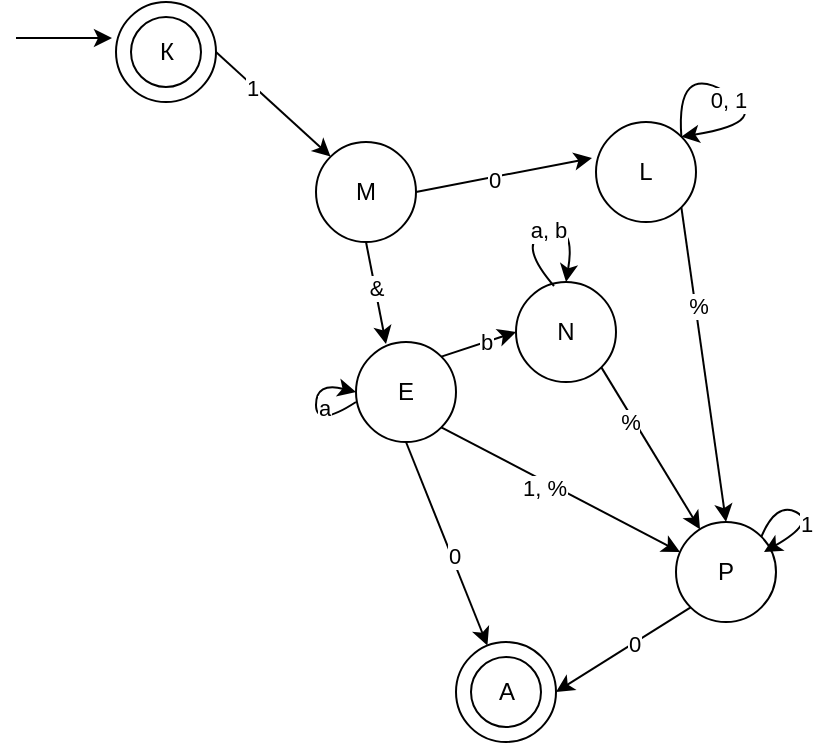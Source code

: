 <mxfile version="26.2.5">
  <diagram name="Страница — 1" id="kRkL2-HPpkp1dRHXzoho">
    <mxGraphModel dx="1059" dy="478" grid="1" gridSize="10" guides="1" tooltips="1" connect="1" arrows="1" fold="1" page="1" pageScale="1" pageWidth="827" pageHeight="1169" math="0" shadow="0">
      <root>
        <mxCell id="0" />
        <mxCell id="1" parent="0" />
        <mxCell id="KnDI2fuQC6FcorMMB8ms-2" value="" style="ellipse;whiteSpace=wrap;html=1;" vertex="1" parent="1">
          <mxGeometry x="200" y="140" width="50" height="50" as="geometry" />
        </mxCell>
        <mxCell id="KnDI2fuQC6FcorMMB8ms-3" value="К" style="ellipse;whiteSpace=wrap;html=1;" vertex="1" parent="1">
          <mxGeometry x="207.5" y="147.5" width="35" height="35" as="geometry" />
        </mxCell>
        <mxCell id="KnDI2fuQC6FcorMMB8ms-4" value="" style="ellipse;whiteSpace=wrap;html=1;" vertex="1" parent="1">
          <mxGeometry x="370" y="460" width="50" height="50" as="geometry" />
        </mxCell>
        <mxCell id="KnDI2fuQC6FcorMMB8ms-5" value="А" style="ellipse;whiteSpace=wrap;html=1;" vertex="1" parent="1">
          <mxGeometry x="377.5" y="467.5" width="35" height="35" as="geometry" />
        </mxCell>
        <mxCell id="KnDI2fuQC6FcorMMB8ms-6" value="L" style="ellipse;whiteSpace=wrap;html=1;" vertex="1" parent="1">
          <mxGeometry x="440" y="200" width="50" height="50" as="geometry" />
        </mxCell>
        <mxCell id="KnDI2fuQC6FcorMMB8ms-7" value="M" style="ellipse;whiteSpace=wrap;html=1;" vertex="1" parent="1">
          <mxGeometry x="300" y="210" width="50" height="50" as="geometry" />
        </mxCell>
        <mxCell id="KnDI2fuQC6FcorMMB8ms-8" value="E" style="ellipse;whiteSpace=wrap;html=1;" vertex="1" parent="1">
          <mxGeometry x="320" y="310" width="50" height="50" as="geometry" />
        </mxCell>
        <mxCell id="KnDI2fuQC6FcorMMB8ms-9" value="P" style="ellipse;whiteSpace=wrap;html=1;" vertex="1" parent="1">
          <mxGeometry x="480" y="400" width="50" height="50" as="geometry" />
        </mxCell>
        <mxCell id="KnDI2fuQC6FcorMMB8ms-10" value="N" style="ellipse;whiteSpace=wrap;html=1;" vertex="1" parent="1">
          <mxGeometry x="400" y="280" width="50" height="50" as="geometry" />
        </mxCell>
        <mxCell id="KnDI2fuQC6FcorMMB8ms-11" value="" style="endArrow=classic;html=1;rounded=0;entryX=-0.04;entryY=0.36;entryDx=0;entryDy=0;entryPerimeter=0;" edge="1" parent="1" target="KnDI2fuQC6FcorMMB8ms-2">
          <mxGeometry width="50" height="50" relative="1" as="geometry">
            <mxPoint x="150" y="158" as="sourcePoint" />
            <mxPoint x="170" y="160" as="targetPoint" />
          </mxGeometry>
        </mxCell>
        <mxCell id="KnDI2fuQC6FcorMMB8ms-12" value="" style="endArrow=classic;html=1;rounded=0;exitX=1;exitY=0.5;exitDx=0;exitDy=0;entryX=0;entryY=0;entryDx=0;entryDy=0;" edge="1" parent="1" source="KnDI2fuQC6FcorMMB8ms-2" target="KnDI2fuQC6FcorMMB8ms-7">
          <mxGeometry width="50" height="50" relative="1" as="geometry">
            <mxPoint x="250" y="270" as="sourcePoint" />
            <mxPoint x="300" y="220" as="targetPoint" />
          </mxGeometry>
        </mxCell>
        <mxCell id="KnDI2fuQC6FcorMMB8ms-27" value="1" style="edgeLabel;html=1;align=center;verticalAlign=middle;resizable=0;points=[];" vertex="1" connectable="0" parent="KnDI2fuQC6FcorMMB8ms-12">
          <mxGeometry x="-0.345" y="-1" relative="1" as="geometry">
            <mxPoint as="offset" />
          </mxGeometry>
        </mxCell>
        <mxCell id="KnDI2fuQC6FcorMMB8ms-13" value="" style="endArrow=classic;html=1;rounded=0;exitX=1;exitY=0.5;exitDx=0;exitDy=0;entryX=-0.04;entryY=0.36;entryDx=0;entryDy=0;entryPerimeter=0;" edge="1" parent="1" source="KnDI2fuQC6FcorMMB8ms-7" target="KnDI2fuQC6FcorMMB8ms-6">
          <mxGeometry width="50" height="50" relative="1" as="geometry">
            <mxPoint x="355.5" y="190" as="sourcePoint" />
            <mxPoint x="412.5" y="242" as="targetPoint" />
          </mxGeometry>
        </mxCell>
        <mxCell id="KnDI2fuQC6FcorMMB8ms-28" value="0" style="edgeLabel;html=1;align=center;verticalAlign=middle;resizable=0;points=[];" vertex="1" connectable="0" parent="KnDI2fuQC6FcorMMB8ms-13">
          <mxGeometry x="-0.12" y="-2" relative="1" as="geometry">
            <mxPoint y="-1" as="offset" />
          </mxGeometry>
        </mxCell>
        <mxCell id="KnDI2fuQC6FcorMMB8ms-14" value="" style="curved=1;endArrow=classic;html=1;rounded=0;exitX=1;exitY=0;exitDx=0;exitDy=0;entryX=1;entryY=0;entryDx=0;entryDy=0;" edge="1" parent="1" source="KnDI2fuQC6FcorMMB8ms-6" target="KnDI2fuQC6FcorMMB8ms-6">
          <mxGeometry width="50" height="50" relative="1" as="geometry">
            <mxPoint x="540" y="230" as="sourcePoint" />
            <mxPoint x="540" y="170" as="targetPoint" />
            <Array as="points">
              <mxPoint x="480" y="170" />
              <mxPoint x="530" y="200" />
            </Array>
          </mxGeometry>
        </mxCell>
        <mxCell id="KnDI2fuQC6FcorMMB8ms-29" value="0, 1" style="edgeLabel;html=1;align=center;verticalAlign=middle;resizable=0;points=[];" vertex="1" connectable="0" parent="KnDI2fuQC6FcorMMB8ms-14">
          <mxGeometry x="-0.033" y="-3" relative="1" as="geometry">
            <mxPoint as="offset" />
          </mxGeometry>
        </mxCell>
        <mxCell id="KnDI2fuQC6FcorMMB8ms-16" value="" style="endArrow=classic;html=1;rounded=0;exitX=1;exitY=1;exitDx=0;exitDy=0;entryX=0.5;entryY=0;entryDx=0;entryDy=0;" edge="1" parent="1" source="KnDI2fuQC6FcorMMB8ms-6" target="KnDI2fuQC6FcorMMB8ms-9">
          <mxGeometry width="50" height="50" relative="1" as="geometry">
            <mxPoint x="510" y="350" as="sourcePoint" />
            <mxPoint x="560" y="300" as="targetPoint" />
          </mxGeometry>
        </mxCell>
        <mxCell id="KnDI2fuQC6FcorMMB8ms-30" value="%" style="edgeLabel;html=1;align=center;verticalAlign=middle;resizable=0;points=[];" vertex="1" connectable="0" parent="KnDI2fuQC6FcorMMB8ms-16">
          <mxGeometry x="-0.371" y="1" relative="1" as="geometry">
            <mxPoint as="offset" />
          </mxGeometry>
        </mxCell>
        <mxCell id="KnDI2fuQC6FcorMMB8ms-17" value="" style="endArrow=classic;html=1;rounded=0;exitX=0.5;exitY=1;exitDx=0;exitDy=0;entryX=0.3;entryY=0.02;entryDx=0;entryDy=0;entryPerimeter=0;" edge="1" parent="1" source="KnDI2fuQC6FcorMMB8ms-7" target="KnDI2fuQC6FcorMMB8ms-8">
          <mxGeometry width="50" height="50" relative="1" as="geometry">
            <mxPoint x="300" y="320" as="sourcePoint" />
            <mxPoint x="350" y="270" as="targetPoint" />
          </mxGeometry>
        </mxCell>
        <mxCell id="KnDI2fuQC6FcorMMB8ms-31" value="&amp;amp;" style="edgeLabel;html=1;align=center;verticalAlign=middle;resizable=0;points=[];" vertex="1" connectable="0" parent="KnDI2fuQC6FcorMMB8ms-17">
          <mxGeometry x="-0.057" relative="1" as="geometry">
            <mxPoint y="-1" as="offset" />
          </mxGeometry>
        </mxCell>
        <mxCell id="KnDI2fuQC6FcorMMB8ms-18" value="" style="endArrow=classic;html=1;rounded=0;exitX=1;exitY=0;exitDx=0;exitDy=0;entryX=0;entryY=0.5;entryDx=0;entryDy=0;" edge="1" parent="1" source="KnDI2fuQC6FcorMMB8ms-8" target="KnDI2fuQC6FcorMMB8ms-10">
          <mxGeometry width="50" height="50" relative="1" as="geometry">
            <mxPoint x="270" y="480" as="sourcePoint" />
            <mxPoint x="320" y="430" as="targetPoint" />
          </mxGeometry>
        </mxCell>
        <mxCell id="KnDI2fuQC6FcorMMB8ms-33" value="b" style="edgeLabel;html=1;align=center;verticalAlign=middle;resizable=0;points=[];" vertex="1" connectable="0" parent="KnDI2fuQC6FcorMMB8ms-18">
          <mxGeometry x="0.195" relative="1" as="geometry">
            <mxPoint as="offset" />
          </mxGeometry>
        </mxCell>
        <mxCell id="KnDI2fuQC6FcorMMB8ms-19" value="" style="curved=1;endArrow=classic;html=1;rounded=0;exitX=0.38;exitY=0.04;exitDx=0;exitDy=0;entryX=0.5;entryY=0;entryDx=0;entryDy=0;exitPerimeter=0;" edge="1" parent="1" source="KnDI2fuQC6FcorMMB8ms-10" target="KnDI2fuQC6FcorMMB8ms-10">
          <mxGeometry width="50" height="50" relative="1" as="geometry">
            <mxPoint x="493" y="217" as="sourcePoint" />
            <mxPoint x="501" y="229" as="targetPoint" />
            <Array as="points">
              <mxPoint x="400" y="260" />
              <mxPoint x="430" y="250" />
            </Array>
          </mxGeometry>
        </mxCell>
        <mxCell id="KnDI2fuQC6FcorMMB8ms-34" value="a, b" style="edgeLabel;html=1;align=center;verticalAlign=middle;resizable=0;points=[];" vertex="1" connectable="0" parent="KnDI2fuQC6FcorMMB8ms-19">
          <mxGeometry x="-0.004" y="1" relative="1" as="geometry">
            <mxPoint as="offset" />
          </mxGeometry>
        </mxCell>
        <mxCell id="KnDI2fuQC6FcorMMB8ms-20" value="" style="endArrow=classic;html=1;rounded=0;exitX=1;exitY=1;exitDx=0;exitDy=0;" edge="1" parent="1" source="KnDI2fuQC6FcorMMB8ms-10" target="KnDI2fuQC6FcorMMB8ms-9">
          <mxGeometry width="50" height="50" relative="1" as="geometry">
            <mxPoint x="380" y="430" as="sourcePoint" />
            <mxPoint x="430" y="380" as="targetPoint" />
          </mxGeometry>
        </mxCell>
        <mxCell id="KnDI2fuQC6FcorMMB8ms-35" value="%" style="edgeLabel;html=1;align=center;verticalAlign=middle;resizable=0;points=[];" vertex="1" connectable="0" parent="KnDI2fuQC6FcorMMB8ms-20">
          <mxGeometry x="-0.38" y="-2" relative="1" as="geometry">
            <mxPoint y="1" as="offset" />
          </mxGeometry>
        </mxCell>
        <mxCell id="KnDI2fuQC6FcorMMB8ms-21" value="" style="curved=1;endArrow=classic;html=1;rounded=0;exitX=0;exitY=0.6;exitDx=0;exitDy=0;entryX=0;entryY=0.5;entryDx=0;entryDy=0;exitPerimeter=0;" edge="1" parent="1" source="KnDI2fuQC6FcorMMB8ms-8" target="KnDI2fuQC6FcorMMB8ms-8">
          <mxGeometry width="50" height="50" relative="1" as="geometry">
            <mxPoint x="429" y="292" as="sourcePoint" />
            <mxPoint x="435" y="290" as="targetPoint" />
            <Array as="points">
              <mxPoint x="300" y="353" />
              <mxPoint x="300" y="330" />
            </Array>
          </mxGeometry>
        </mxCell>
        <mxCell id="KnDI2fuQC6FcorMMB8ms-32" value="a" style="edgeLabel;html=1;align=center;verticalAlign=middle;resizable=0;points=[];" vertex="1" connectable="0" parent="KnDI2fuQC6FcorMMB8ms-21">
          <mxGeometry x="0.03" y="-4" relative="1" as="geometry">
            <mxPoint as="offset" />
          </mxGeometry>
        </mxCell>
        <mxCell id="KnDI2fuQC6FcorMMB8ms-23" value="" style="endArrow=classic;html=1;rounded=0;exitX=1;exitY=1;exitDx=0;exitDy=0;entryX=0.04;entryY=0.3;entryDx=0;entryDy=0;entryPerimeter=0;" edge="1" parent="1" source="KnDI2fuQC6FcorMMB8ms-8" target="KnDI2fuQC6FcorMMB8ms-9">
          <mxGeometry width="50" height="50" relative="1" as="geometry">
            <mxPoint x="360" y="440" as="sourcePoint" />
            <mxPoint x="410" y="390" as="targetPoint" />
          </mxGeometry>
        </mxCell>
        <mxCell id="KnDI2fuQC6FcorMMB8ms-36" value="1, %" style="edgeLabel;html=1;align=center;verticalAlign=middle;resizable=0;points=[];" vertex="1" connectable="0" parent="KnDI2fuQC6FcorMMB8ms-23">
          <mxGeometry x="-0.116" y="-3" relative="1" as="geometry">
            <mxPoint as="offset" />
          </mxGeometry>
        </mxCell>
        <mxCell id="KnDI2fuQC6FcorMMB8ms-24" value="" style="curved=1;endArrow=classic;html=1;rounded=0;exitX=1;exitY=0;exitDx=0;exitDy=0;entryX=0.88;entryY=0.3;entryDx=0;entryDy=0;entryPerimeter=0;" edge="1" parent="1" source="KnDI2fuQC6FcorMMB8ms-9" target="KnDI2fuQC6FcorMMB8ms-9">
          <mxGeometry width="50" height="50" relative="1" as="geometry">
            <mxPoint x="429" y="292" as="sourcePoint" />
            <mxPoint x="435" y="290" as="targetPoint" />
            <Array as="points">
              <mxPoint x="530" y="390" />
              <mxPoint x="550" y="400" />
            </Array>
          </mxGeometry>
        </mxCell>
        <mxCell id="KnDI2fuQC6FcorMMB8ms-37" value="1" style="edgeLabel;html=1;align=center;verticalAlign=middle;resizable=0;points=[];" vertex="1" connectable="0" parent="KnDI2fuQC6FcorMMB8ms-24">
          <mxGeometry x="0.292" y="-2" relative="1" as="geometry">
            <mxPoint as="offset" />
          </mxGeometry>
        </mxCell>
        <mxCell id="KnDI2fuQC6FcorMMB8ms-25" value="" style="endArrow=classic;html=1;rounded=0;exitX=0;exitY=1;exitDx=0;exitDy=0;entryX=1;entryY=0.5;entryDx=0;entryDy=0;" edge="1" parent="1" source="KnDI2fuQC6FcorMMB8ms-9" target="KnDI2fuQC6FcorMMB8ms-4">
          <mxGeometry width="50" height="50" relative="1" as="geometry">
            <mxPoint x="510" y="530" as="sourcePoint" />
            <mxPoint x="560" y="480" as="targetPoint" />
          </mxGeometry>
        </mxCell>
        <mxCell id="KnDI2fuQC6FcorMMB8ms-39" value="0" style="edgeLabel;html=1;align=center;verticalAlign=middle;resizable=0;points=[];" vertex="1" connectable="0" parent="KnDI2fuQC6FcorMMB8ms-25">
          <mxGeometry x="-0.152" relative="1" as="geometry">
            <mxPoint as="offset" />
          </mxGeometry>
        </mxCell>
        <mxCell id="KnDI2fuQC6FcorMMB8ms-26" value="" style="endArrow=classic;html=1;rounded=0;exitX=0.5;exitY=1;exitDx=0;exitDy=0;" edge="1" parent="1" source="KnDI2fuQC6FcorMMB8ms-8" target="KnDI2fuQC6FcorMMB8ms-4">
          <mxGeometry width="50" height="50" relative="1" as="geometry">
            <mxPoint x="280" y="450" as="sourcePoint" />
            <mxPoint x="330" y="400" as="targetPoint" />
          </mxGeometry>
        </mxCell>
        <mxCell id="KnDI2fuQC6FcorMMB8ms-38" value="0" style="edgeLabel;html=1;align=center;verticalAlign=middle;resizable=0;points=[];" vertex="1" connectable="0" parent="KnDI2fuQC6FcorMMB8ms-26">
          <mxGeometry x="0.111" y="1" relative="1" as="geometry">
            <mxPoint as="offset" />
          </mxGeometry>
        </mxCell>
      </root>
    </mxGraphModel>
  </diagram>
</mxfile>
